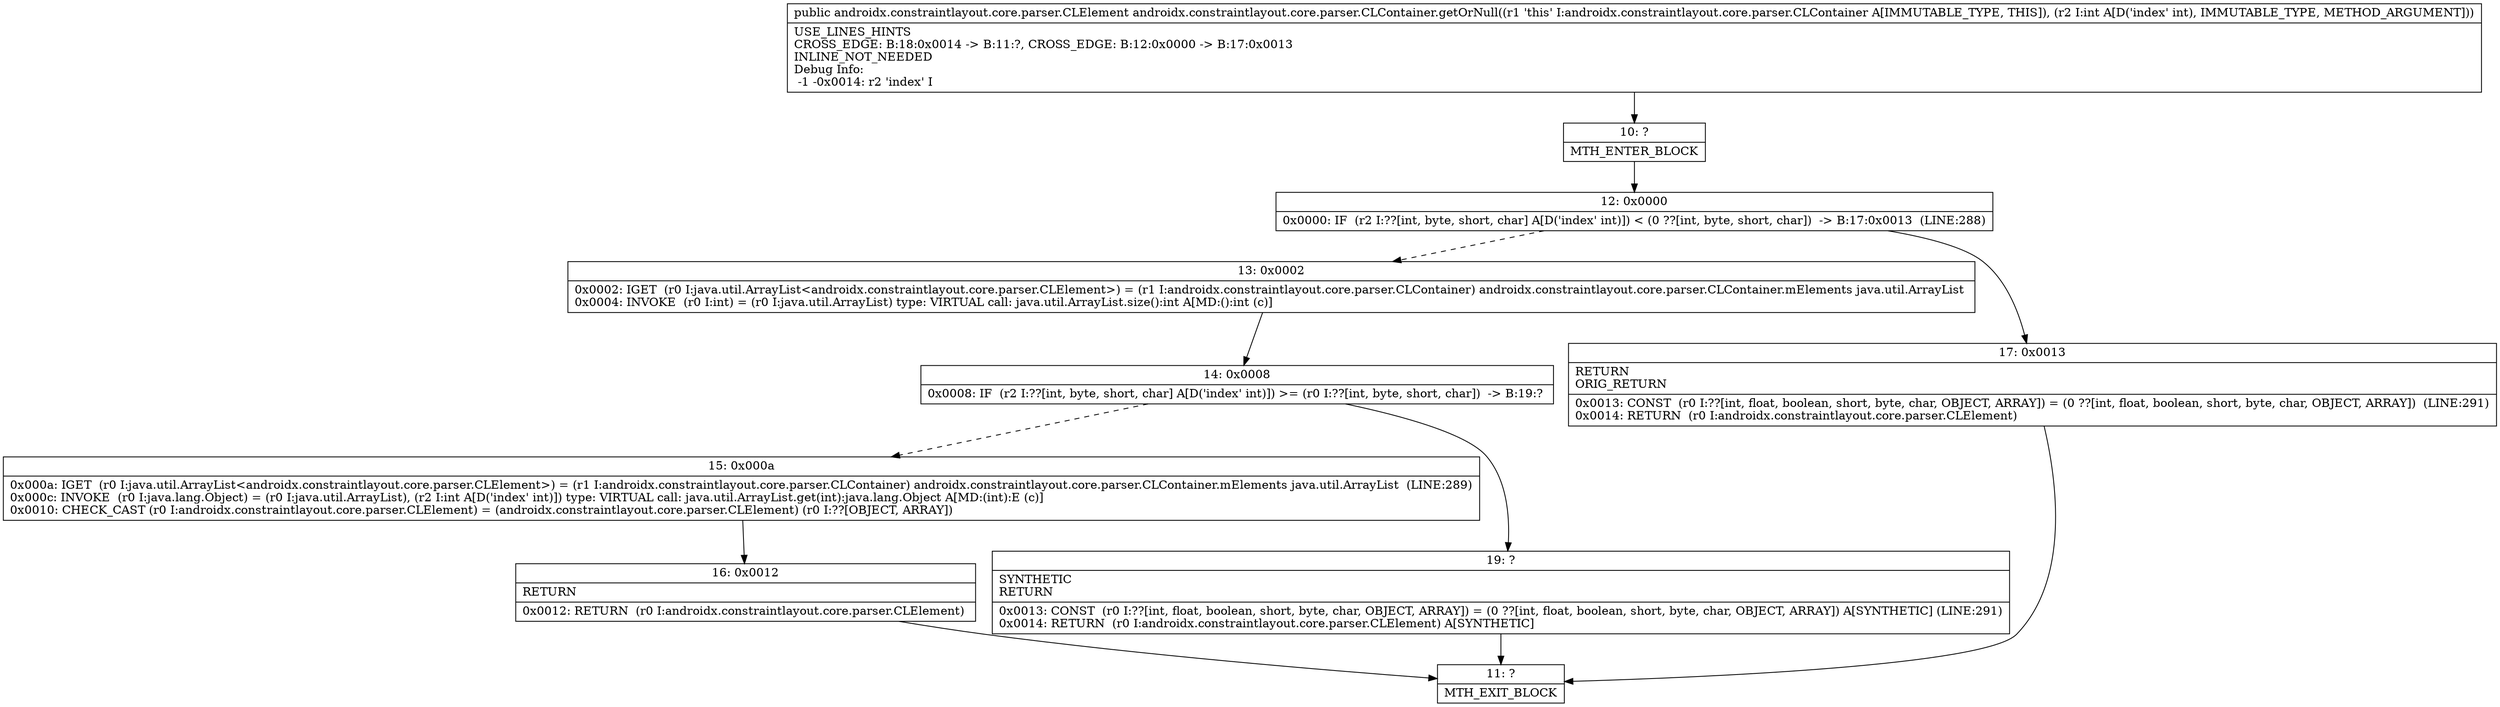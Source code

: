 digraph "CFG forandroidx.constraintlayout.core.parser.CLContainer.getOrNull(I)Landroidx\/constraintlayout\/core\/parser\/CLElement;" {
Node_10 [shape=record,label="{10\:\ ?|MTH_ENTER_BLOCK\l}"];
Node_12 [shape=record,label="{12\:\ 0x0000|0x0000: IF  (r2 I:??[int, byte, short, char] A[D('index' int)]) \< (0 ??[int, byte, short, char])  \-\> B:17:0x0013  (LINE:288)\l}"];
Node_13 [shape=record,label="{13\:\ 0x0002|0x0002: IGET  (r0 I:java.util.ArrayList\<androidx.constraintlayout.core.parser.CLElement\>) = (r1 I:androidx.constraintlayout.core.parser.CLContainer) androidx.constraintlayout.core.parser.CLContainer.mElements java.util.ArrayList \l0x0004: INVOKE  (r0 I:int) = (r0 I:java.util.ArrayList) type: VIRTUAL call: java.util.ArrayList.size():int A[MD:():int (c)]\l}"];
Node_14 [shape=record,label="{14\:\ 0x0008|0x0008: IF  (r2 I:??[int, byte, short, char] A[D('index' int)]) \>= (r0 I:??[int, byte, short, char])  \-\> B:19:? \l}"];
Node_15 [shape=record,label="{15\:\ 0x000a|0x000a: IGET  (r0 I:java.util.ArrayList\<androidx.constraintlayout.core.parser.CLElement\>) = (r1 I:androidx.constraintlayout.core.parser.CLContainer) androidx.constraintlayout.core.parser.CLContainer.mElements java.util.ArrayList  (LINE:289)\l0x000c: INVOKE  (r0 I:java.lang.Object) = (r0 I:java.util.ArrayList), (r2 I:int A[D('index' int)]) type: VIRTUAL call: java.util.ArrayList.get(int):java.lang.Object A[MD:(int):E (c)]\l0x0010: CHECK_CAST (r0 I:androidx.constraintlayout.core.parser.CLElement) = (androidx.constraintlayout.core.parser.CLElement) (r0 I:??[OBJECT, ARRAY]) \l}"];
Node_16 [shape=record,label="{16\:\ 0x0012|RETURN\l|0x0012: RETURN  (r0 I:androidx.constraintlayout.core.parser.CLElement) \l}"];
Node_11 [shape=record,label="{11\:\ ?|MTH_EXIT_BLOCK\l}"];
Node_19 [shape=record,label="{19\:\ ?|SYNTHETIC\lRETURN\l|0x0013: CONST  (r0 I:??[int, float, boolean, short, byte, char, OBJECT, ARRAY]) = (0 ??[int, float, boolean, short, byte, char, OBJECT, ARRAY]) A[SYNTHETIC] (LINE:291)\l0x0014: RETURN  (r0 I:androidx.constraintlayout.core.parser.CLElement) A[SYNTHETIC]\l}"];
Node_17 [shape=record,label="{17\:\ 0x0013|RETURN\lORIG_RETURN\l|0x0013: CONST  (r0 I:??[int, float, boolean, short, byte, char, OBJECT, ARRAY]) = (0 ??[int, float, boolean, short, byte, char, OBJECT, ARRAY])  (LINE:291)\l0x0014: RETURN  (r0 I:androidx.constraintlayout.core.parser.CLElement) \l}"];
MethodNode[shape=record,label="{public androidx.constraintlayout.core.parser.CLElement androidx.constraintlayout.core.parser.CLContainer.getOrNull((r1 'this' I:androidx.constraintlayout.core.parser.CLContainer A[IMMUTABLE_TYPE, THIS]), (r2 I:int A[D('index' int), IMMUTABLE_TYPE, METHOD_ARGUMENT]))  | USE_LINES_HINTS\lCROSS_EDGE: B:18:0x0014 \-\> B:11:?, CROSS_EDGE: B:12:0x0000 \-\> B:17:0x0013\lINLINE_NOT_NEEDED\lDebug Info:\l  \-1 \-0x0014: r2 'index' I\l}"];
MethodNode -> Node_10;Node_10 -> Node_12;
Node_12 -> Node_13[style=dashed];
Node_12 -> Node_17;
Node_13 -> Node_14;
Node_14 -> Node_15[style=dashed];
Node_14 -> Node_19;
Node_15 -> Node_16;
Node_16 -> Node_11;
Node_19 -> Node_11;
Node_17 -> Node_11;
}

